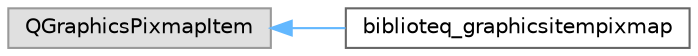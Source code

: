 digraph "Graphical Class Hierarchy"
{
 // LATEX_PDF_SIZE
  bgcolor="transparent";
  edge [fontname=Helvetica,fontsize=10,labelfontname=Helvetica,labelfontsize=10];
  node [fontname=Helvetica,fontsize=10,shape=box,height=0.2,width=0.4];
  rankdir="LR";
  Node0 [id="Node000000",label="QGraphicsPixmapItem",height=0.2,width=0.4,color="grey60", fillcolor="#E0E0E0", style="filled",tooltip=" "];
  Node0 -> Node1 [id="edge34_Node000000_Node000001",dir="back",color="steelblue1",style="solid",tooltip=" "];
  Node1 [id="Node000001",label="biblioteq_graphicsitempixmap",height=0.2,width=0.4,color="grey40", fillcolor="white", style="filled",URL="$classbiblioteq__graphicsitempixmap.html",tooltip=" "];
}
